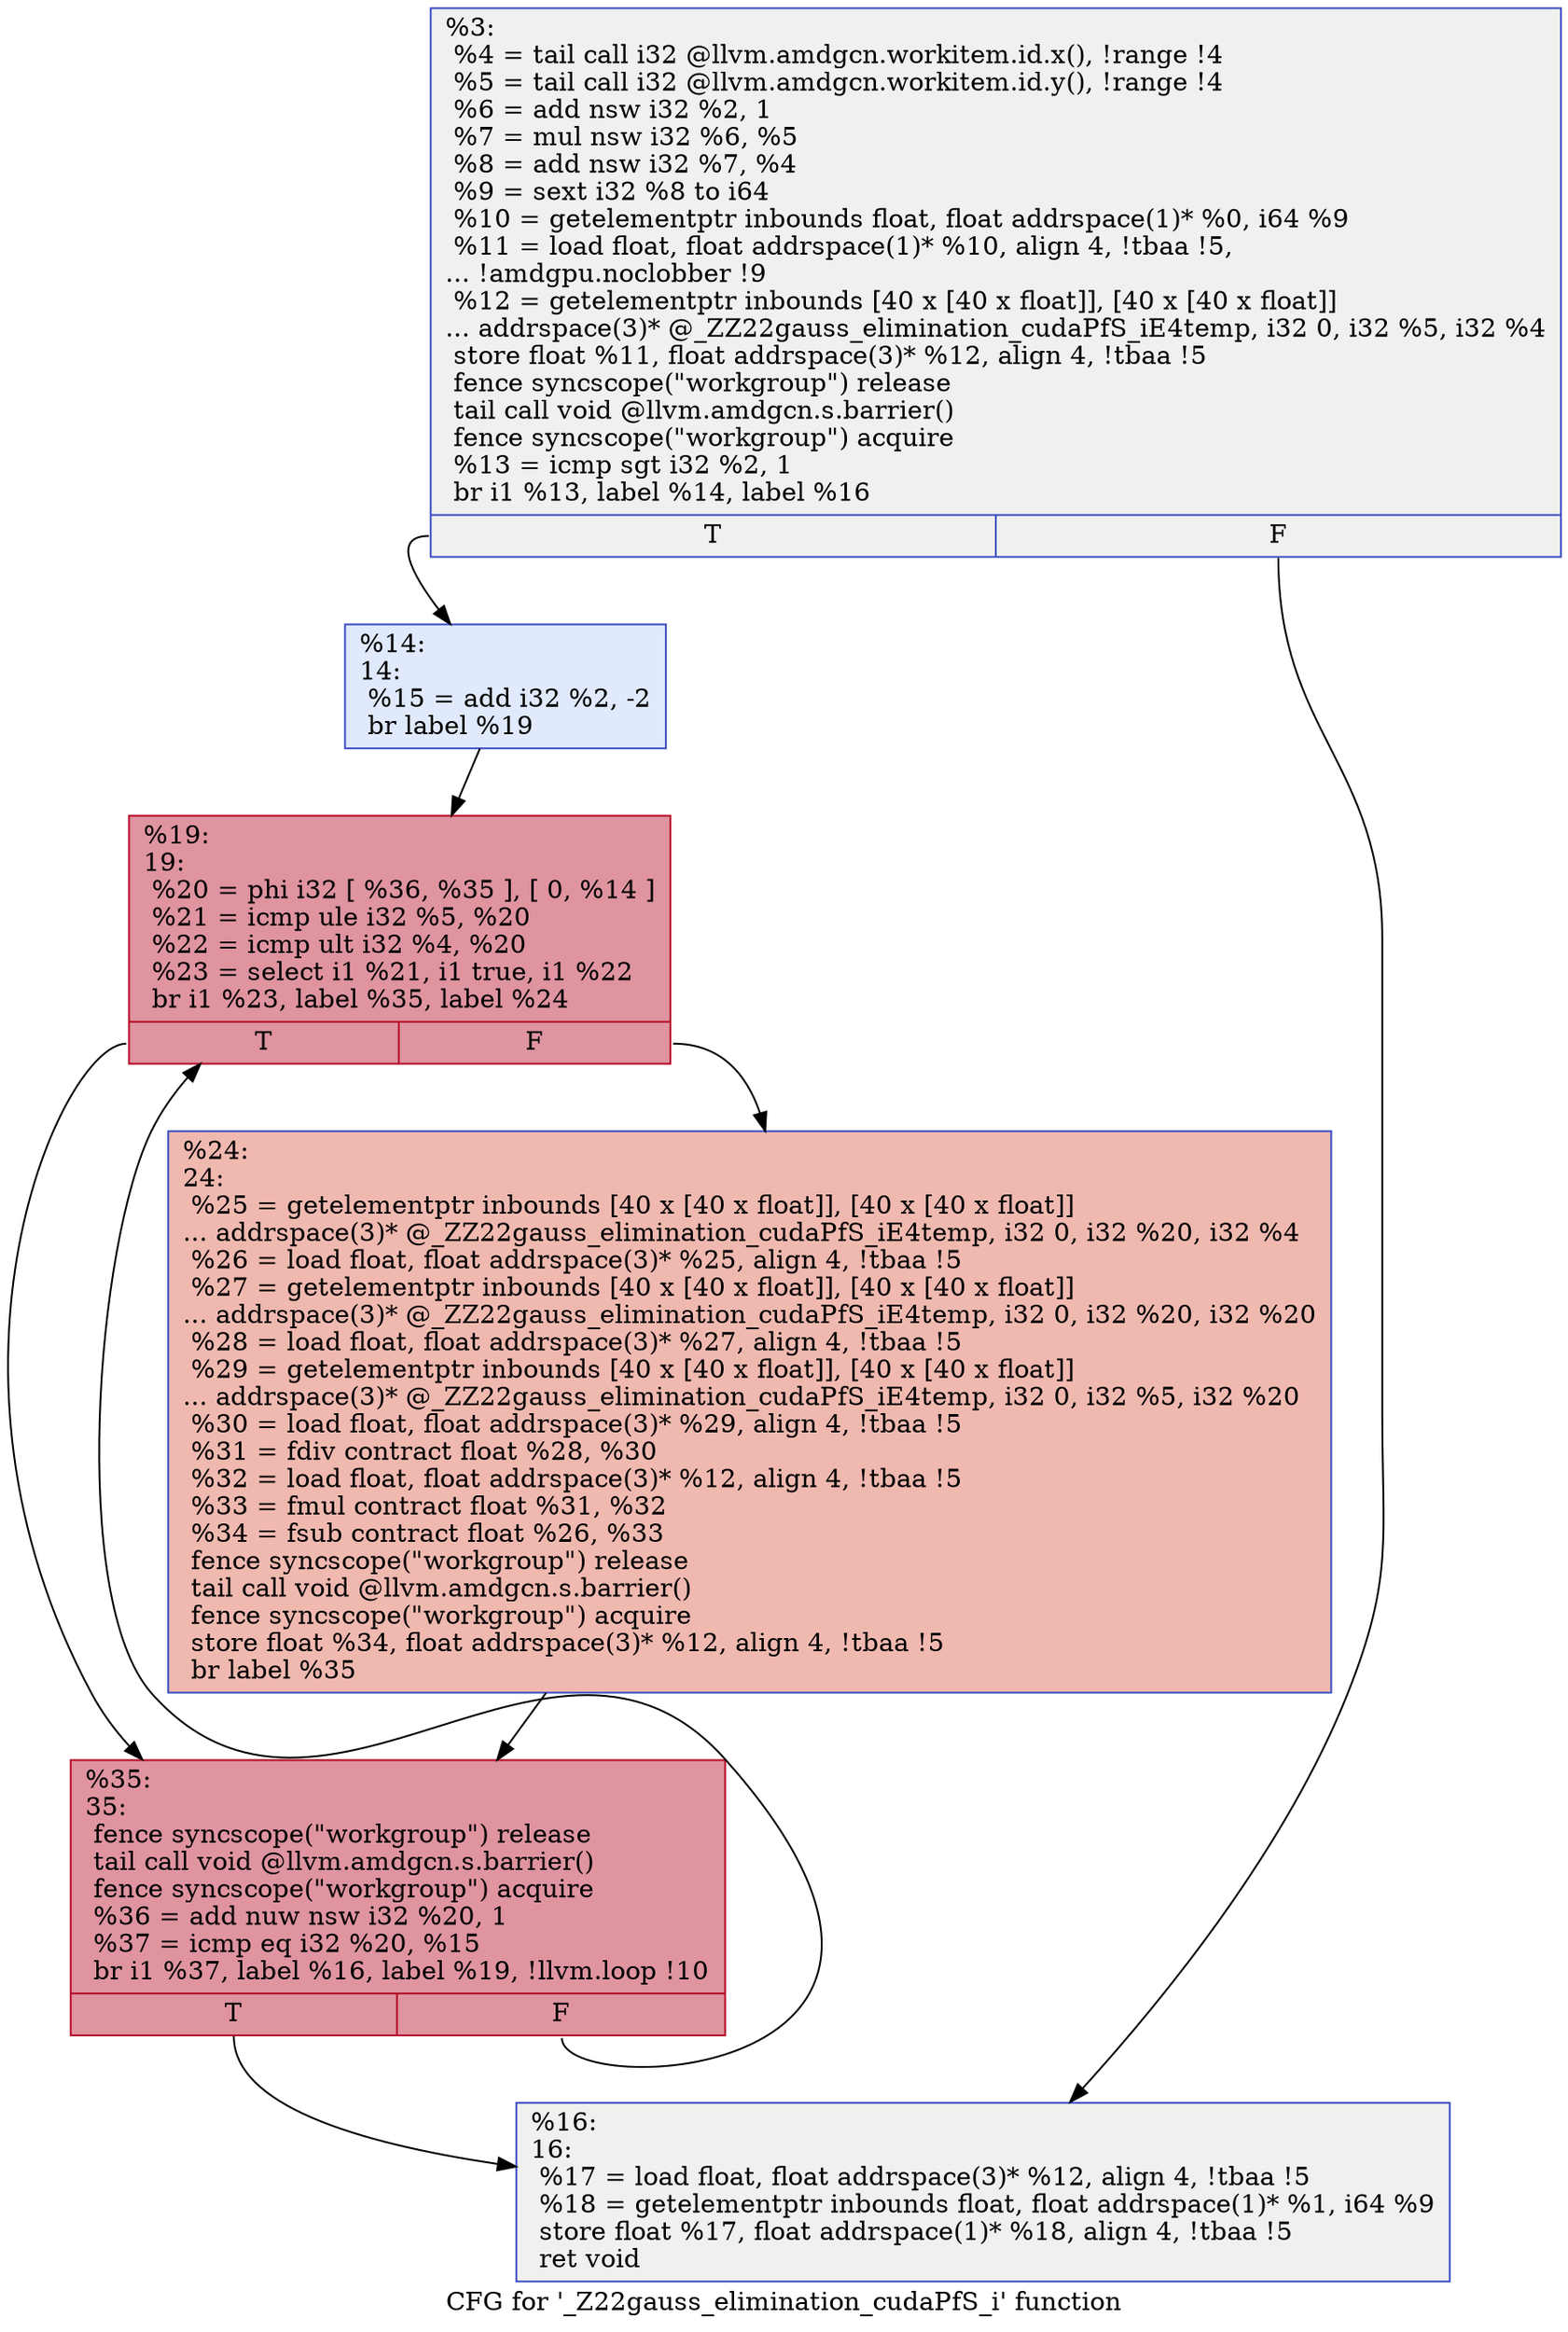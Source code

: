 digraph "CFG for '_Z22gauss_elimination_cudaPfS_i' function" {
	label="CFG for '_Z22gauss_elimination_cudaPfS_i' function";

	Node0x5f8e290 [shape=record,color="#3d50c3ff", style=filled, fillcolor="#dedcdb70",label="{%3:\l  %4 = tail call i32 @llvm.amdgcn.workitem.id.x(), !range !4\l  %5 = tail call i32 @llvm.amdgcn.workitem.id.y(), !range !4\l  %6 = add nsw i32 %2, 1\l  %7 = mul nsw i32 %6, %5\l  %8 = add nsw i32 %7, %4\l  %9 = sext i32 %8 to i64\l  %10 = getelementptr inbounds float, float addrspace(1)* %0, i64 %9\l  %11 = load float, float addrspace(1)* %10, align 4, !tbaa !5,\l... !amdgpu.noclobber !9\l  %12 = getelementptr inbounds [40 x [40 x float]], [40 x [40 x float]]\l... addrspace(3)* @_ZZ22gauss_elimination_cudaPfS_iE4temp, i32 0, i32 %5, i32 %4\l  store float %11, float addrspace(3)* %12, align 4, !tbaa !5\l  fence syncscope(\"workgroup\") release\l  tail call void @llvm.amdgcn.s.barrier()\l  fence syncscope(\"workgroup\") acquire\l  %13 = icmp sgt i32 %2, 1\l  br i1 %13, label %14, label %16\l|{<s0>T|<s1>F}}"];
	Node0x5f8e290:s0 -> Node0x5f91050;
	Node0x5f8e290:s1 -> Node0x5f910e0;
	Node0x5f91050 [shape=record,color="#3d50c3ff", style=filled, fillcolor="#b9d0f970",label="{%14:\l14:                                               \l  %15 = add i32 %2, -2\l  br label %19\l}"];
	Node0x5f91050 -> Node0x5f912b0;
	Node0x5f910e0 [shape=record,color="#3d50c3ff", style=filled, fillcolor="#dedcdb70",label="{%16:\l16:                                               \l  %17 = load float, float addrspace(3)* %12, align 4, !tbaa !5\l  %18 = getelementptr inbounds float, float addrspace(1)* %1, i64 %9\l  store float %17, float addrspace(1)* %18, align 4, !tbaa !5\l  ret void\l}"];
	Node0x5f912b0 [shape=record,color="#b70d28ff", style=filled, fillcolor="#b70d2870",label="{%19:\l19:                                               \l  %20 = phi i32 [ %36, %35 ], [ 0, %14 ]\l  %21 = icmp ule i32 %5, %20\l  %22 = icmp ult i32 %4, %20\l  %23 = select i1 %21, i1 true, i1 %22\l  br i1 %23, label %35, label %24\l|{<s0>T|<s1>F}}"];
	Node0x5f912b0:s0 -> Node0x5f91630;
	Node0x5f912b0:s1 -> Node0x5f91930;
	Node0x5f91930 [shape=record,color="#3d50c3ff", style=filled, fillcolor="#de614d70",label="{%24:\l24:                                               \l  %25 = getelementptr inbounds [40 x [40 x float]], [40 x [40 x float]]\l... addrspace(3)* @_ZZ22gauss_elimination_cudaPfS_iE4temp, i32 0, i32 %20, i32 %4\l  %26 = load float, float addrspace(3)* %25, align 4, !tbaa !5\l  %27 = getelementptr inbounds [40 x [40 x float]], [40 x [40 x float]]\l... addrspace(3)* @_ZZ22gauss_elimination_cudaPfS_iE4temp, i32 0, i32 %20, i32 %20\l  %28 = load float, float addrspace(3)* %27, align 4, !tbaa !5\l  %29 = getelementptr inbounds [40 x [40 x float]], [40 x [40 x float]]\l... addrspace(3)* @_ZZ22gauss_elimination_cudaPfS_iE4temp, i32 0, i32 %5, i32 %20\l  %30 = load float, float addrspace(3)* %29, align 4, !tbaa !5\l  %31 = fdiv contract float %28, %30\l  %32 = load float, float addrspace(3)* %12, align 4, !tbaa !5\l  %33 = fmul contract float %31, %32\l  %34 = fsub contract float %26, %33\l  fence syncscope(\"workgroup\") release\l  tail call void @llvm.amdgcn.s.barrier()\l  fence syncscope(\"workgroup\") acquire\l  store float %34, float addrspace(3)* %12, align 4, !tbaa !5\l  br label %35\l}"];
	Node0x5f91930 -> Node0x5f91630;
	Node0x5f91630 [shape=record,color="#b70d28ff", style=filled, fillcolor="#b70d2870",label="{%35:\l35:                                               \l  fence syncscope(\"workgroup\") release\l  tail call void @llvm.amdgcn.s.barrier()\l  fence syncscope(\"workgroup\") acquire\l  %36 = add nuw nsw i32 %20, 1\l  %37 = icmp eq i32 %20, %15\l  br i1 %37, label %16, label %19, !llvm.loop !10\l|{<s0>T|<s1>F}}"];
	Node0x5f91630:s0 -> Node0x5f910e0;
	Node0x5f91630:s1 -> Node0x5f912b0;
}
